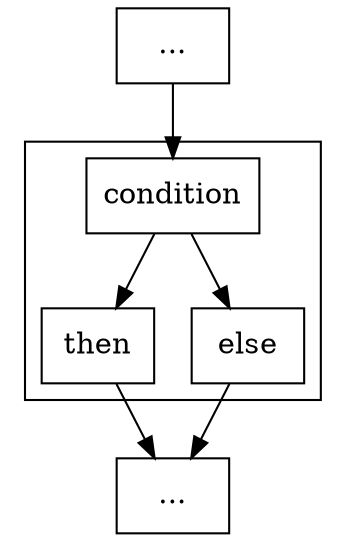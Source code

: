 digraph Workflow {
	node[shape="box"]

	subgraph cluster_if_then_else {
		condition -> then
		condition -> else
	}
	
	a[label="..."]
	b[label="..."]

	a->condition
	then->b
	else->b
}
